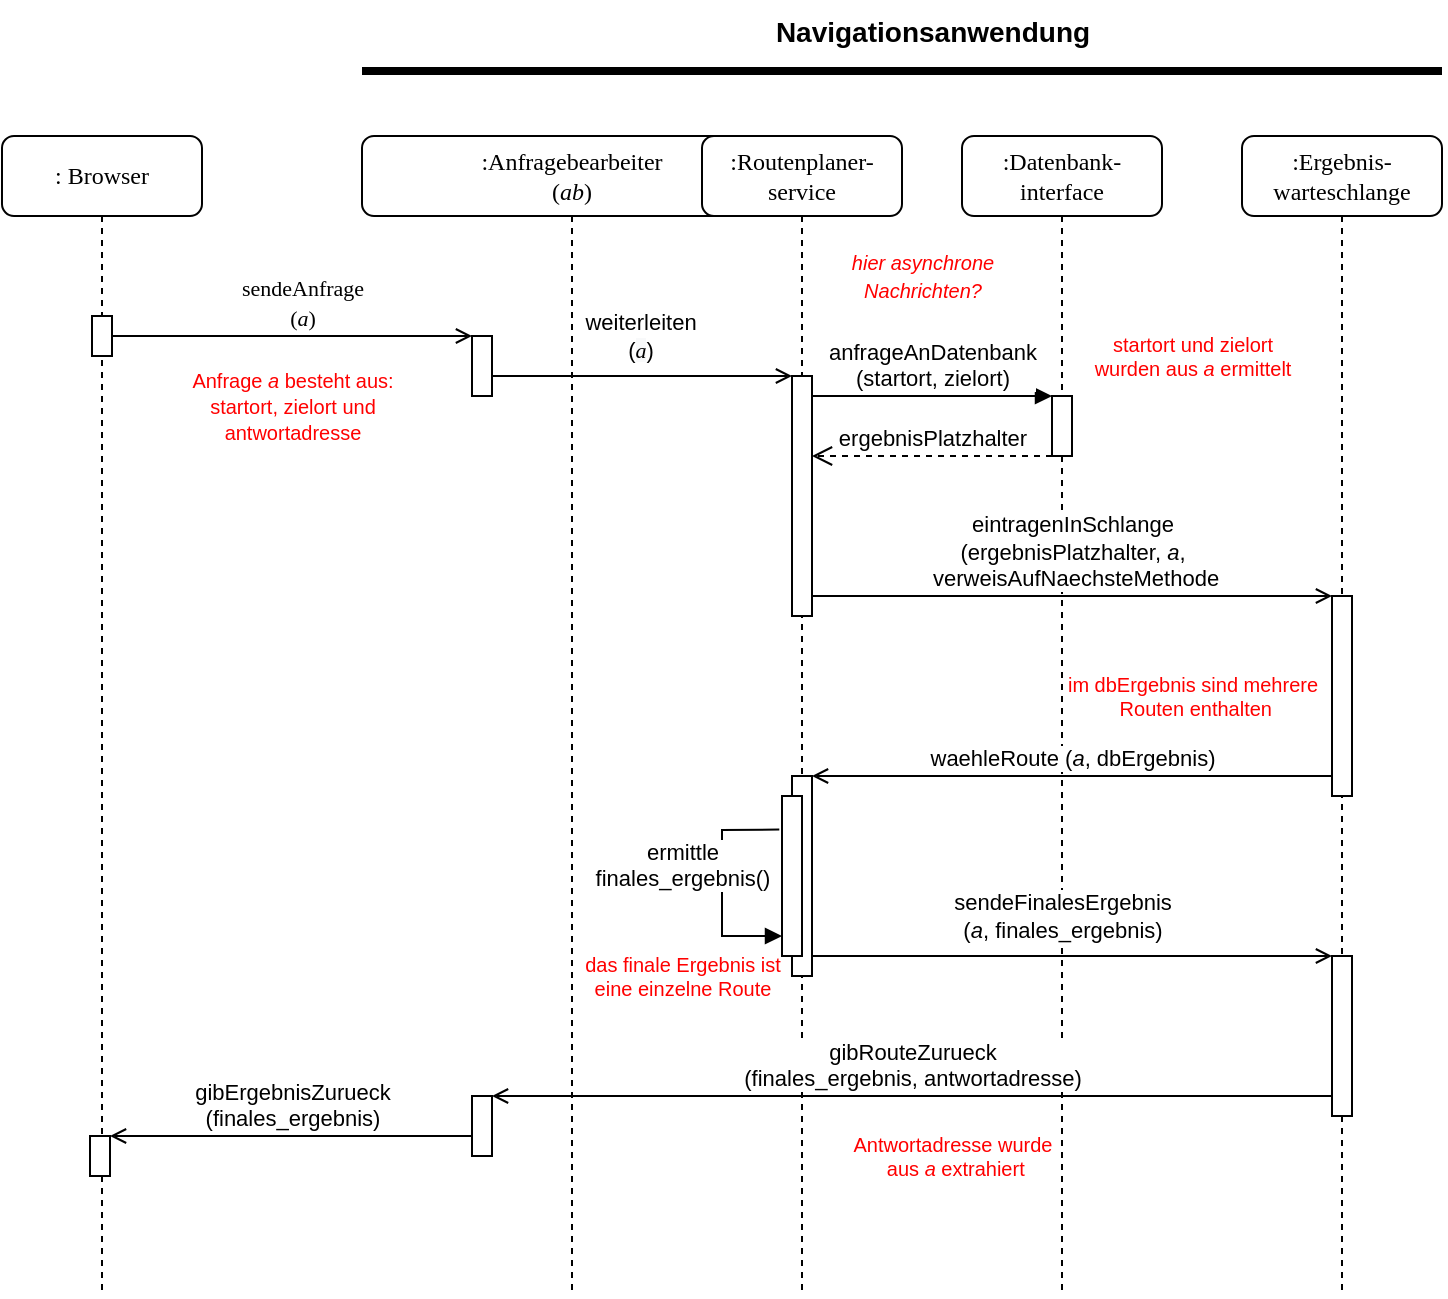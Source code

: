 <mxfile version="20.3.0" type="device"><diagram name="Page-1" id="13e1069c-82ec-6db2-03f1-153e76fe0fe0"><mxGraphModel dx="929" dy="483" grid="1" gridSize="10" guides="1" tooltips="1" connect="1" arrows="1" fold="1" page="1" pageScale="1" pageWidth="1100" pageHeight="850" background="none" math="0" shadow="0"><root><mxCell id="0"/><mxCell id="1" parent="0"/><mxCell id="7baba1c4bc27f4b0-2" value=":Anfragebearbeiter&lt;br&gt;(&lt;i&gt;ab&lt;/i&gt;)" style="shape=umlLifeline;perimeter=lifelinePerimeter;whiteSpace=wrap;html=1;container=1;collapsible=0;recursiveResize=0;outlineConnect=0;rounded=1;shadow=0;comic=0;labelBackgroundColor=none;strokeWidth=1;fontFamily=Verdana;fontSize=12;align=center;" parent="1" vertex="1"><mxGeometry x="240" y="80" width="210" height="580" as="geometry"/></mxCell><mxCell id="7baba1c4bc27f4b0-10" value="" style="html=1;points=[];perimeter=orthogonalPerimeter;rounded=0;shadow=0;comic=0;labelBackgroundColor=none;strokeWidth=1;fontFamily=Verdana;fontSize=12;align=center;" parent="7baba1c4bc27f4b0-2" vertex="1"><mxGeometry x="55" y="100" width="10" height="30" as="geometry"/></mxCell><mxCell id="Cb-fnDCv8KySnxx_jKht-21" value="" style="html=1;points=[];perimeter=orthogonalPerimeter;fontSize=11;" parent="7baba1c4bc27f4b0-2" vertex="1"><mxGeometry x="55" y="480" width="10" height="30" as="geometry"/></mxCell><mxCell id="0ZlBfKm_tLpnlLRwD44l-3" value="&lt;font color=&quot;#ff0000&quot;&gt;das finale Ergebnis ist &lt;br&gt;eine einzelne Route&lt;/font&gt;" style="text;html=1;align=center;verticalAlign=middle;resizable=0;points=[];autosize=1;strokeColor=none;fillColor=none;fontSize=10;" vertex="1" parent="7baba1c4bc27f4b0-2"><mxGeometry x="100" y="400" width="120" height="40" as="geometry"/></mxCell><mxCell id="7baba1c4bc27f4b0-3" value=":Routenplaner-&lt;br&gt;service" style="shape=umlLifeline;perimeter=lifelinePerimeter;whiteSpace=wrap;html=1;container=1;collapsible=0;recursiveResize=0;outlineConnect=0;rounded=1;shadow=0;comic=0;labelBackgroundColor=none;strokeWidth=1;fontFamily=Verdana;fontSize=12;align=center;" parent="1" vertex="1"><mxGeometry x="410" y="80" width="100" height="580" as="geometry"/></mxCell><mxCell id="7baba1c4bc27f4b0-13" value="" style="html=1;points=[];perimeter=orthogonalPerimeter;rounded=0;shadow=0;comic=0;labelBackgroundColor=none;strokeWidth=1;fontFamily=Verdana;fontSize=12;align=center;" parent="7baba1c4bc27f4b0-3" vertex="1"><mxGeometry x="45" y="120" width="10" height="120" as="geometry"/></mxCell><mxCell id="Cb-fnDCv8KySnxx_jKht-14" value="" style="html=1;points=[];perimeter=orthogonalPerimeter;fontSize=11;" parent="7baba1c4bc27f4b0-3" vertex="1"><mxGeometry x="45" y="320" width="10" height="100" as="geometry"/></mxCell><mxCell id="Cb-fnDCv8KySnxx_jKht-30" value="" style="html=1;points=[];perimeter=orthogonalPerimeter;fontSize=10;fontColor=#FF0000;" parent="7baba1c4bc27f4b0-3" vertex="1"><mxGeometry x="40" y="330" width="10" height="80" as="geometry"/></mxCell><mxCell id="Cb-fnDCv8KySnxx_jKht-31" value="&lt;font style=&quot;font-size: 11px;&quot; color=&quot;#000000&quot;&gt;ermittle &lt;br&gt;finales_ergebnis()&lt;br&gt;&lt;/font&gt;" style="html=1;verticalAlign=bottom;endArrow=block;rounded=0;fontSize=10;fontColor=#FF0000;exitX=-0.135;exitY=0.21;exitDx=0;exitDy=0;exitPerimeter=0;" parent="7baba1c4bc27f4b0-3" source="Cb-fnDCv8KySnxx_jKht-30" target="Cb-fnDCv8KySnxx_jKht-30" edge="1"><mxGeometry x="0.104" y="-20" width="80" relative="1" as="geometry"><mxPoint x="-30" y="370" as="sourcePoint"/><mxPoint x="50" y="370" as="targetPoint"/><Array as="points"><mxPoint x="10" y="347"/><mxPoint x="10" y="360"/><mxPoint x="10" y="400"/></Array><mxPoint as="offset"/></mxGeometry></mxCell><mxCell id="7baba1c4bc27f4b0-4" value=":Datenbank-interface" style="shape=umlLifeline;perimeter=lifelinePerimeter;whiteSpace=wrap;html=1;container=1;collapsible=0;recursiveResize=0;outlineConnect=0;rounded=1;shadow=0;comic=0;labelBackgroundColor=none;strokeWidth=1;fontFamily=Verdana;fontSize=12;align=center;" parent="1" vertex="1"><mxGeometry x="540" y="80" width="100" height="580" as="geometry"/></mxCell><mxCell id="Cb-fnDCv8KySnxx_jKht-7" value="" style="html=1;points=[];perimeter=orthogonalPerimeter;" parent="7baba1c4bc27f4b0-4" vertex="1"><mxGeometry x="45" y="130" width="10" height="30" as="geometry"/></mxCell><mxCell id="7baba1c4bc27f4b0-5" value=":Ergebnis-&lt;br&gt;warteschlange" style="shape=umlLifeline;perimeter=lifelinePerimeter;whiteSpace=wrap;html=1;container=1;collapsible=0;recursiveResize=0;outlineConnect=0;rounded=1;shadow=0;comic=0;labelBackgroundColor=none;strokeWidth=1;fontFamily=Verdana;fontSize=12;align=center;" parent="1" vertex="1"><mxGeometry x="680" y="80" width="100" height="580" as="geometry"/></mxCell><mxCell id="Cb-fnDCv8KySnxx_jKht-11" value="" style="html=1;points=[];perimeter=orthogonalPerimeter;fontSize=11;" parent="7baba1c4bc27f4b0-5" vertex="1"><mxGeometry x="45" y="230" width="10" height="100" as="geometry"/></mxCell><mxCell id="Cb-fnDCv8KySnxx_jKht-19" value="" style="html=1;points=[];perimeter=orthogonalPerimeter;fontSize=11;" parent="7baba1c4bc27f4b0-5" vertex="1"><mxGeometry x="45" y="410" width="10" height="80" as="geometry"/></mxCell><mxCell id="7baba1c4bc27f4b0-8" value=": Browser" style="shape=umlLifeline;perimeter=lifelinePerimeter;whiteSpace=wrap;html=1;container=1;collapsible=0;recursiveResize=0;outlineConnect=0;rounded=1;shadow=0;comic=0;labelBackgroundColor=none;strokeWidth=1;fontFamily=Verdana;fontSize=12;align=center;" parent="1" vertex="1"><mxGeometry x="60" y="80" width="100" height="580" as="geometry"/></mxCell><mxCell id="7baba1c4bc27f4b0-9" value="" style="html=1;points=[];perimeter=orthogonalPerimeter;rounded=0;shadow=0;comic=0;labelBackgroundColor=none;strokeWidth=1;fontFamily=Verdana;fontSize=12;align=center;" parent="7baba1c4bc27f4b0-8" vertex="1"><mxGeometry x="45" y="90" width="10" height="20" as="geometry"/></mxCell><mxCell id="Cb-fnDCv8KySnxx_jKht-24" value="" style="html=1;points=[];perimeter=orthogonalPerimeter;fontSize=11;" parent="7baba1c4bc27f4b0-8" vertex="1"><mxGeometry x="44" y="500" width="10" height="20" as="geometry"/></mxCell><mxCell id="7baba1c4bc27f4b0-11" value="&lt;font style=&quot;font-size: 11px;&quot;&gt;sendeAnfrage&lt;br&gt;(&lt;i&gt;a&lt;/i&gt;)&lt;/font&gt;" style="html=1;verticalAlign=bottom;endArrow=open;entryX=0;entryY=0;labelBackgroundColor=none;fontFamily=Verdana;fontSize=12;edgeStyle=elbowEdgeStyle;elbow=vertical;endFill=0;" parent="1" source="7baba1c4bc27f4b0-9" target="7baba1c4bc27f4b0-10" edge="1"><mxGeometry x="0.054" relative="1" as="geometry"><mxPoint x="220" y="190" as="sourcePoint"/><mxPoint as="offset"/></mxGeometry></mxCell><mxCell id="7baba1c4bc27f4b0-14" value="" style="html=1;verticalAlign=bottom;endArrow=open;entryX=0;entryY=0;labelBackgroundColor=none;fontFamily=Verdana;fontSize=12;edgeStyle=elbowEdgeStyle;elbow=vertical;endFill=0;" parent="1" source="7baba1c4bc27f4b0-10" target="7baba1c4bc27f4b0-13" edge="1"><mxGeometry relative="1" as="geometry"><mxPoint x="370" y="200" as="sourcePoint"/></mxGeometry></mxCell><mxCell id="Cb-fnDCv8KySnxx_jKht-4" value="weiterleiten&lt;br&gt;(&lt;i style=&quot;font-family: Verdana; background-color: rgb(248, 249, 250);&quot;&gt;a&lt;/i&gt;)" style="edgeLabel;html=1;align=center;verticalAlign=middle;resizable=0;points=[];" parent="7baba1c4bc27f4b0-14" vertex="1" connectable="0"><mxGeometry x="-0.184" y="2" relative="1" as="geometry"><mxPoint x="13" y="-18" as="offset"/></mxGeometry></mxCell><mxCell id="Cb-fnDCv8KySnxx_jKht-2" value="" style="line;strokeWidth=4;html=1;perimeter=backbonePerimeter;points=[];outlineConnect=0;" parent="1" vertex="1"><mxGeometry x="240" y="42.5" width="540" height="10" as="geometry"/></mxCell><mxCell id="Cb-fnDCv8KySnxx_jKht-3" value="&lt;font style=&quot;font-size: 14px;&quot;&gt;&lt;b&gt;Navigationsanwendung&lt;/b&gt;&lt;/font&gt;" style="text;html=1;align=center;verticalAlign=middle;resizable=0;points=[];autosize=1;strokeColor=none;fillColor=none;" parent="1" vertex="1"><mxGeometry x="435" y="12.5" width="180" height="30" as="geometry"/></mxCell><mxCell id="Cb-fnDCv8KySnxx_jKht-6" value="anfrageAnDatenbank&lt;br&gt;(startort, zielort)" style="html=1;verticalAlign=bottom;endArrow=block;rounded=0;" parent="1" source="7baba1c4bc27f4b0-13" target="Cb-fnDCv8KySnxx_jKht-7" edge="1"><mxGeometry width="80" relative="1" as="geometry"><mxPoint x="480" y="200" as="sourcePoint"/><mxPoint x="560" y="200" as="targetPoint"/><Array as="points"><mxPoint x="540" y="210"/></Array></mxGeometry></mxCell><mxCell id="Cb-fnDCv8KySnxx_jKht-8" value="ergebnisPlatzhalter" style="html=1;verticalAlign=bottom;endArrow=open;dashed=1;endSize=8;rounded=0;" parent="1" source="Cb-fnDCv8KySnxx_jKht-7" target="7baba1c4bc27f4b0-13" edge="1"><mxGeometry relative="1" as="geometry"><mxPoint x="465" y="330" as="sourcePoint"/><mxPoint x="315" y="330" as="targetPoint"/><Array as="points"><mxPoint x="520" y="240"/></Array></mxGeometry></mxCell><mxCell id="Cb-fnDCv8KySnxx_jKht-9" value="&lt;i style=&quot;font-size: 10px;&quot;&gt;&lt;font style=&quot;font-size: 10px;&quot; color=&quot;#ff0000&quot;&gt;hier asynchrone &lt;br&gt;Nachrichten?&lt;/font&gt;&lt;/i&gt;" style="text;html=1;align=center;verticalAlign=middle;resizable=0;points=[];autosize=1;strokeColor=none;fillColor=none;fontSize=11;" parent="1" vertex="1"><mxGeometry x="475" y="130" width="90" height="40" as="geometry"/></mxCell><mxCell id="Cb-fnDCv8KySnxx_jKht-10" value="eintragenInSchlange&lt;br&gt;(ergebnisPlatzhalter, &lt;i&gt;a&lt;/i&gt;,&lt;br&gt;&amp;nbsp;verweisAufNaechsteMethode" style="html=1;verticalAlign=bottom;endArrow=open;rounded=0;fontSize=11;endFill=0;" parent="1" source="7baba1c4bc27f4b0-13" target="Cb-fnDCv8KySnxx_jKht-11" edge="1"><mxGeometry width="80" relative="1" as="geometry"><mxPoint x="620" y="240" as="sourcePoint"/><mxPoint x="700" y="240" as="targetPoint"/><Array as="points"><mxPoint x="590" y="310"/></Array></mxGeometry></mxCell><mxCell id="Cb-fnDCv8KySnxx_jKht-12" value="waehleRoute (&lt;i&gt;a&lt;/i&gt;, dbErgebnis)" style="html=1;verticalAlign=bottom;endArrow=none;rounded=0;fontSize=11;endFill=0;startArrow=open;startFill=0;" parent="1" source="Cb-fnDCv8KySnxx_jKht-14" edge="1"><mxGeometry width="80" relative="1" as="geometry"><mxPoint x="560" y="410" as="sourcePoint"/><mxPoint x="725" y="400.0" as="targetPoint"/><Array as="points"><mxPoint x="600" y="400"/></Array></mxGeometry></mxCell><mxCell id="Cb-fnDCv8KySnxx_jKht-17" value="" style="html=1;verticalAlign=bottom;endArrow=open;labelBackgroundColor=none;fontFamily=Verdana;fontSize=12;edgeStyle=elbowEdgeStyle;elbow=vertical;endFill=0;" parent="1" source="Cb-fnDCv8KySnxx_jKht-14" target="Cb-fnDCv8KySnxx_jKht-19" edge="1"><mxGeometry relative="1" as="geometry"><mxPoint x="490" y="470" as="sourcePoint"/><mxPoint x="690" y="480" as="targetPoint"/><Array as="points"><mxPoint x="640" y="490"/><mxPoint x="600" y="470"/></Array></mxGeometry></mxCell><mxCell id="Cb-fnDCv8KySnxx_jKht-18" value="sendeFinalesErgebnis&lt;br&gt;(&lt;i&gt;a&lt;/i&gt;, finales_ergebnis)" style="edgeLabel;html=1;align=center;verticalAlign=middle;resizable=0;points=[];" parent="Cb-fnDCv8KySnxx_jKht-17" vertex="1" connectable="0"><mxGeometry x="-0.184" y="2" relative="1" as="geometry"><mxPoint x="19" y="-18" as="offset"/></mxGeometry></mxCell><mxCell id="Cb-fnDCv8KySnxx_jKht-20" value="gibRouteZurueck&lt;br&gt;(finales_ergebnis, antwortadresse)" style="html=1;verticalAlign=bottom;endArrow=none;rounded=0;fontSize=11;endFill=0;startArrow=open;startFill=0;" parent="1" source="Cb-fnDCv8KySnxx_jKht-21" target="Cb-fnDCv8KySnxx_jKht-19" edge="1"><mxGeometry width="80" relative="1" as="geometry"><mxPoint x="455" y="560.0" as="sourcePoint"/><mxPoint x="715" y="560.0" as="targetPoint"/><Array as="points"><mxPoint x="590" y="560"/></Array></mxGeometry></mxCell><mxCell id="Cb-fnDCv8KySnxx_jKht-23" value="gibErgebnisZurueck&lt;br&gt;(finales_ergebnis)" style="html=1;verticalAlign=bottom;endArrow=none;rounded=0;fontSize=11;endFill=0;startArrow=open;startFill=0;" parent="1" source="Cb-fnDCv8KySnxx_jKht-24" target="Cb-fnDCv8KySnxx_jKht-21" edge="1"><mxGeometry width="80" relative="1" as="geometry"><mxPoint x="60" y="510" as="sourcePoint"/><mxPoint x="320" y="510.0" as="targetPoint"/><Array as="points"><mxPoint x="190" y="580"/></Array></mxGeometry></mxCell><mxCell id="Cb-fnDCv8KySnxx_jKht-25" value="&lt;font color=&quot;#ff0000&quot; style=&quot;font-size: 10px;&quot;&gt;Anfrage &lt;i&gt;a &lt;/i&gt;besteht aus:&lt;br&gt;startort, zielort und&lt;br&gt;antwortadresse&lt;/font&gt;" style="text;html=1;align=center;verticalAlign=middle;resizable=0;points=[];autosize=1;strokeColor=none;fillColor=none;fontSize=11;" parent="1" vertex="1"><mxGeometry x="145" y="190" width="120" height="50" as="geometry"/></mxCell><mxCell id="Cb-fnDCv8KySnxx_jKht-27" value="&lt;font color=&quot;#ff0000&quot;&gt;startort und zielort &lt;br&gt;wurden aus &lt;i&gt;a &lt;/i&gt;ermittelt&lt;/font&gt;" style="text;html=1;align=center;verticalAlign=middle;resizable=0;points=[];autosize=1;strokeColor=none;fillColor=none;fontSize=10;" parent="1" vertex="1"><mxGeometry x="595" y="170" width="120" height="40" as="geometry"/></mxCell><mxCell id="Cb-fnDCv8KySnxx_jKht-29" value="&lt;font color=&quot;#ff0000&quot;&gt;Antwortadresse wurde&lt;br&gt;&amp;nbsp;aus &lt;i&gt;a&lt;/i&gt;&amp;nbsp;extrahiert&lt;/font&gt;" style="text;html=1;align=center;verticalAlign=middle;resizable=0;points=[];autosize=1;strokeColor=none;fillColor=none;fontSize=10;" parent="1" vertex="1"><mxGeometry x="475" y="570" width="120" height="40" as="geometry"/></mxCell><mxCell id="0ZlBfKm_tLpnlLRwD44l-1" value="&lt;font color=&quot;#ff0000&quot;&gt;im dbErgebnis sind mehrere&lt;br&gt;&amp;nbsp;Routen enthalten&lt;/font&gt;" style="text;html=1;align=center;verticalAlign=middle;resizable=0;points=[];autosize=1;strokeColor=none;fillColor=none;fontSize=10;" vertex="1" parent="1"><mxGeometry x="580" y="340" width="150" height="40" as="geometry"/></mxCell></root></mxGraphModel></diagram></mxfile>